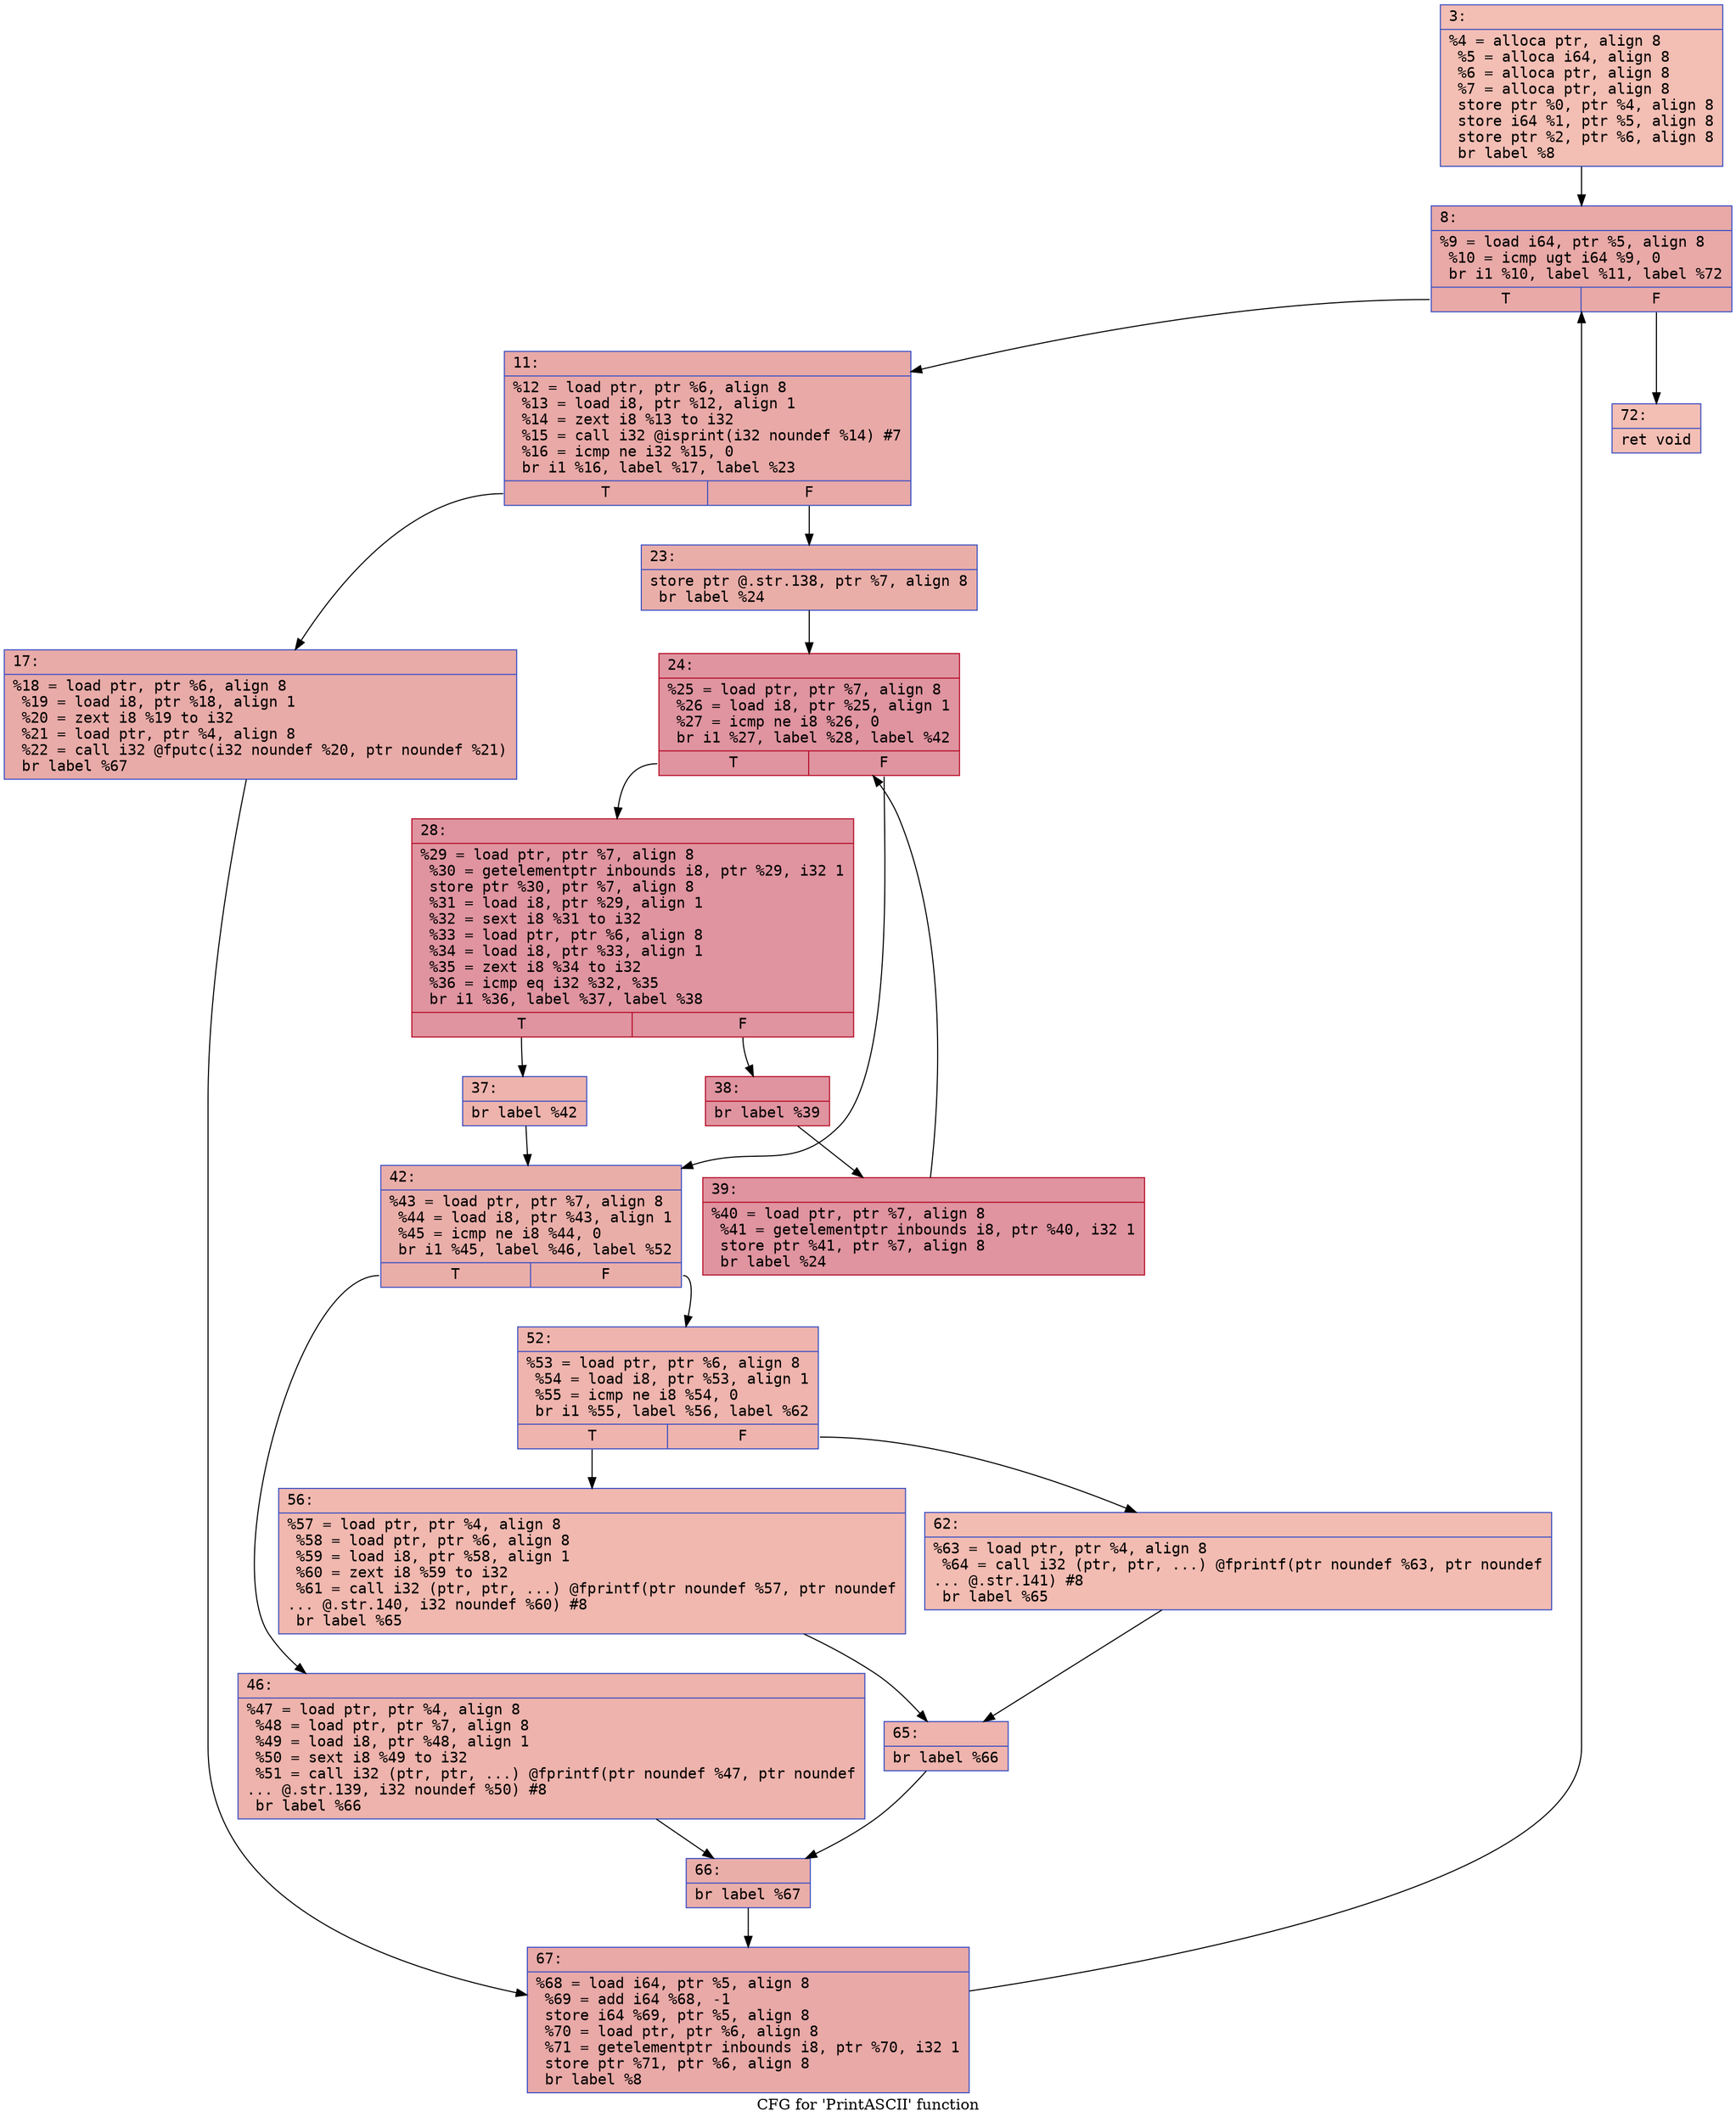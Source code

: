digraph "CFG for 'PrintASCII' function" {
	label="CFG for 'PrintASCII' function";

	Node0x6000001be620 [shape=record,color="#3d50c3ff", style=filled, fillcolor="#e36c5570" fontname="Courier",label="{3:\l|  %4 = alloca ptr, align 8\l  %5 = alloca i64, align 8\l  %6 = alloca ptr, align 8\l  %7 = alloca ptr, align 8\l  store ptr %0, ptr %4, align 8\l  store i64 %1, ptr %5, align 8\l  store ptr %2, ptr %6, align 8\l  br label %8\l}"];
	Node0x6000001be620 -> Node0x6000001be670[tooltip="3 -> 8\nProbability 100.00%" ];
	Node0x6000001be670 [shape=record,color="#3d50c3ff", style=filled, fillcolor="#ca3b3770" fontname="Courier",label="{8:\l|  %9 = load i64, ptr %5, align 8\l  %10 = icmp ugt i64 %9, 0\l  br i1 %10, label %11, label %72\l|{<s0>T|<s1>F}}"];
	Node0x6000001be670:s0 -> Node0x6000001be6c0[tooltip="8 -> 11\nProbability 96.88%" ];
	Node0x6000001be670:s1 -> Node0x6000001bebc0[tooltip="8 -> 72\nProbability 3.12%" ];
	Node0x6000001be6c0 [shape=record,color="#3d50c3ff", style=filled, fillcolor="#ca3b3770" fontname="Courier",label="{11:\l|  %12 = load ptr, ptr %6, align 8\l  %13 = load i8, ptr %12, align 1\l  %14 = zext i8 %13 to i32\l  %15 = call i32 @isprint(i32 noundef %14) #7\l  %16 = icmp ne i32 %15, 0\l  br i1 %16, label %17, label %23\l|{<s0>T|<s1>F}}"];
	Node0x6000001be6c0:s0 -> Node0x6000001be710[tooltip="11 -> 17\nProbability 62.50%" ];
	Node0x6000001be6c0:s1 -> Node0x6000001be760[tooltip="11 -> 23\nProbability 37.50%" ];
	Node0x6000001be710 [shape=record,color="#3d50c3ff", style=filled, fillcolor="#cc403a70" fontname="Courier",label="{17:\l|  %18 = load ptr, ptr %6, align 8\l  %19 = load i8, ptr %18, align 1\l  %20 = zext i8 %19 to i32\l  %21 = load ptr, ptr %4, align 8\l  %22 = call i32 @fputc(i32 noundef %20, ptr noundef %21)\l  br label %67\l}"];
	Node0x6000001be710 -> Node0x6000001beb70[tooltip="17 -> 67\nProbability 100.00%" ];
	Node0x6000001be760 [shape=record,color="#3d50c3ff", style=filled, fillcolor="#d0473d70" fontname="Courier",label="{23:\l|  store ptr @.str.138, ptr %7, align 8\l  br label %24\l}"];
	Node0x6000001be760 -> Node0x6000001be7b0[tooltip="23 -> 24\nProbability 100.00%" ];
	Node0x6000001be7b0 [shape=record,color="#b70d28ff", style=filled, fillcolor="#b70d2870" fontname="Courier",label="{24:\l|  %25 = load ptr, ptr %7, align 8\l  %26 = load i8, ptr %25, align 1\l  %27 = icmp ne i8 %26, 0\l  br i1 %27, label %28, label %42\l|{<s0>T|<s1>F}}"];
	Node0x6000001be7b0:s0 -> Node0x6000001be800[tooltip="24 -> 28\nProbability 96.88%" ];
	Node0x6000001be7b0:s1 -> Node0x6000001be940[tooltip="24 -> 42\nProbability 3.12%" ];
	Node0x6000001be800 [shape=record,color="#b70d28ff", style=filled, fillcolor="#b70d2870" fontname="Courier",label="{28:\l|  %29 = load ptr, ptr %7, align 8\l  %30 = getelementptr inbounds i8, ptr %29, i32 1\l  store ptr %30, ptr %7, align 8\l  %31 = load i8, ptr %29, align 1\l  %32 = sext i8 %31 to i32\l  %33 = load ptr, ptr %6, align 8\l  %34 = load i8, ptr %33, align 1\l  %35 = zext i8 %34 to i32\l  %36 = icmp eq i32 %32, %35\l  br i1 %36, label %37, label %38\l|{<s0>T|<s1>F}}"];
	Node0x6000001be800:s0 -> Node0x6000001be850[tooltip="28 -> 37\nProbability 3.12%" ];
	Node0x6000001be800:s1 -> Node0x6000001be8a0[tooltip="28 -> 38\nProbability 96.88%" ];
	Node0x6000001be850 [shape=record,color="#3d50c3ff", style=filled, fillcolor="#d6524470" fontname="Courier",label="{37:\l|  br label %42\l}"];
	Node0x6000001be850 -> Node0x6000001be940[tooltip="37 -> 42\nProbability 100.00%" ];
	Node0x6000001be8a0 [shape=record,color="#b70d28ff", style=filled, fillcolor="#b70d2870" fontname="Courier",label="{38:\l|  br label %39\l}"];
	Node0x6000001be8a0 -> Node0x6000001be8f0[tooltip="38 -> 39\nProbability 100.00%" ];
	Node0x6000001be8f0 [shape=record,color="#b70d28ff", style=filled, fillcolor="#b70d2870" fontname="Courier",label="{39:\l|  %40 = load ptr, ptr %7, align 8\l  %41 = getelementptr inbounds i8, ptr %40, i32 1\l  store ptr %41, ptr %7, align 8\l  br label %24\l}"];
	Node0x6000001be8f0 -> Node0x6000001be7b0[tooltip="39 -> 24\nProbability 100.00%" ];
	Node0x6000001be940 [shape=record,color="#3d50c3ff", style=filled, fillcolor="#d0473d70" fontname="Courier",label="{42:\l|  %43 = load ptr, ptr %7, align 8\l  %44 = load i8, ptr %43, align 1\l  %45 = icmp ne i8 %44, 0\l  br i1 %45, label %46, label %52\l|{<s0>T|<s1>F}}"];
	Node0x6000001be940:s0 -> Node0x6000001be990[tooltip="42 -> 46\nProbability 62.50%" ];
	Node0x6000001be940:s1 -> Node0x6000001be9e0[tooltip="42 -> 52\nProbability 37.50%" ];
	Node0x6000001be990 [shape=record,color="#3d50c3ff", style=filled, fillcolor="#d6524470" fontname="Courier",label="{46:\l|  %47 = load ptr, ptr %4, align 8\l  %48 = load ptr, ptr %7, align 8\l  %49 = load i8, ptr %48, align 1\l  %50 = sext i8 %49 to i32\l  %51 = call i32 (ptr, ptr, ...) @fprintf(ptr noundef %47, ptr noundef\l... @.str.139, i32 noundef %50) #8\l  br label %66\l}"];
	Node0x6000001be990 -> Node0x6000001beb20[tooltip="46 -> 66\nProbability 100.00%" ];
	Node0x6000001be9e0 [shape=record,color="#3d50c3ff", style=filled, fillcolor="#d8564670" fontname="Courier",label="{52:\l|  %53 = load ptr, ptr %6, align 8\l  %54 = load i8, ptr %53, align 1\l  %55 = icmp ne i8 %54, 0\l  br i1 %55, label %56, label %62\l|{<s0>T|<s1>F}}"];
	Node0x6000001be9e0:s0 -> Node0x6000001bea30[tooltip="52 -> 56\nProbability 62.50%" ];
	Node0x6000001be9e0:s1 -> Node0x6000001bea80[tooltip="52 -> 62\nProbability 37.50%" ];
	Node0x6000001bea30 [shape=record,color="#3d50c3ff", style=filled, fillcolor="#dc5d4a70" fontname="Courier",label="{56:\l|  %57 = load ptr, ptr %4, align 8\l  %58 = load ptr, ptr %6, align 8\l  %59 = load i8, ptr %58, align 1\l  %60 = zext i8 %59 to i32\l  %61 = call i32 (ptr, ptr, ...) @fprintf(ptr noundef %57, ptr noundef\l... @.str.140, i32 noundef %60) #8\l  br label %65\l}"];
	Node0x6000001bea30 -> Node0x6000001bead0[tooltip="56 -> 65\nProbability 100.00%" ];
	Node0x6000001bea80 [shape=record,color="#3d50c3ff", style=filled, fillcolor="#e1675170" fontname="Courier",label="{62:\l|  %63 = load ptr, ptr %4, align 8\l  %64 = call i32 (ptr, ptr, ...) @fprintf(ptr noundef %63, ptr noundef\l... @.str.141) #8\l  br label %65\l}"];
	Node0x6000001bea80 -> Node0x6000001bead0[tooltip="62 -> 65\nProbability 100.00%" ];
	Node0x6000001bead0 [shape=record,color="#3d50c3ff", style=filled, fillcolor="#d8564670" fontname="Courier",label="{65:\l|  br label %66\l}"];
	Node0x6000001bead0 -> Node0x6000001beb20[tooltip="65 -> 66\nProbability 100.00%" ];
	Node0x6000001beb20 [shape=record,color="#3d50c3ff", style=filled, fillcolor="#d0473d70" fontname="Courier",label="{66:\l|  br label %67\l}"];
	Node0x6000001beb20 -> Node0x6000001beb70[tooltip="66 -> 67\nProbability 100.00%" ];
	Node0x6000001beb70 [shape=record,color="#3d50c3ff", style=filled, fillcolor="#ca3b3770" fontname="Courier",label="{67:\l|  %68 = load i64, ptr %5, align 8\l  %69 = add i64 %68, -1\l  store i64 %69, ptr %5, align 8\l  %70 = load ptr, ptr %6, align 8\l  %71 = getelementptr inbounds i8, ptr %70, i32 1\l  store ptr %71, ptr %6, align 8\l  br label %8\l}"];
	Node0x6000001beb70 -> Node0x6000001be670[tooltip="67 -> 8\nProbability 100.00%" ];
	Node0x6000001bebc0 [shape=record,color="#3d50c3ff", style=filled, fillcolor="#e36c5570" fontname="Courier",label="{72:\l|  ret void\l}"];
}
